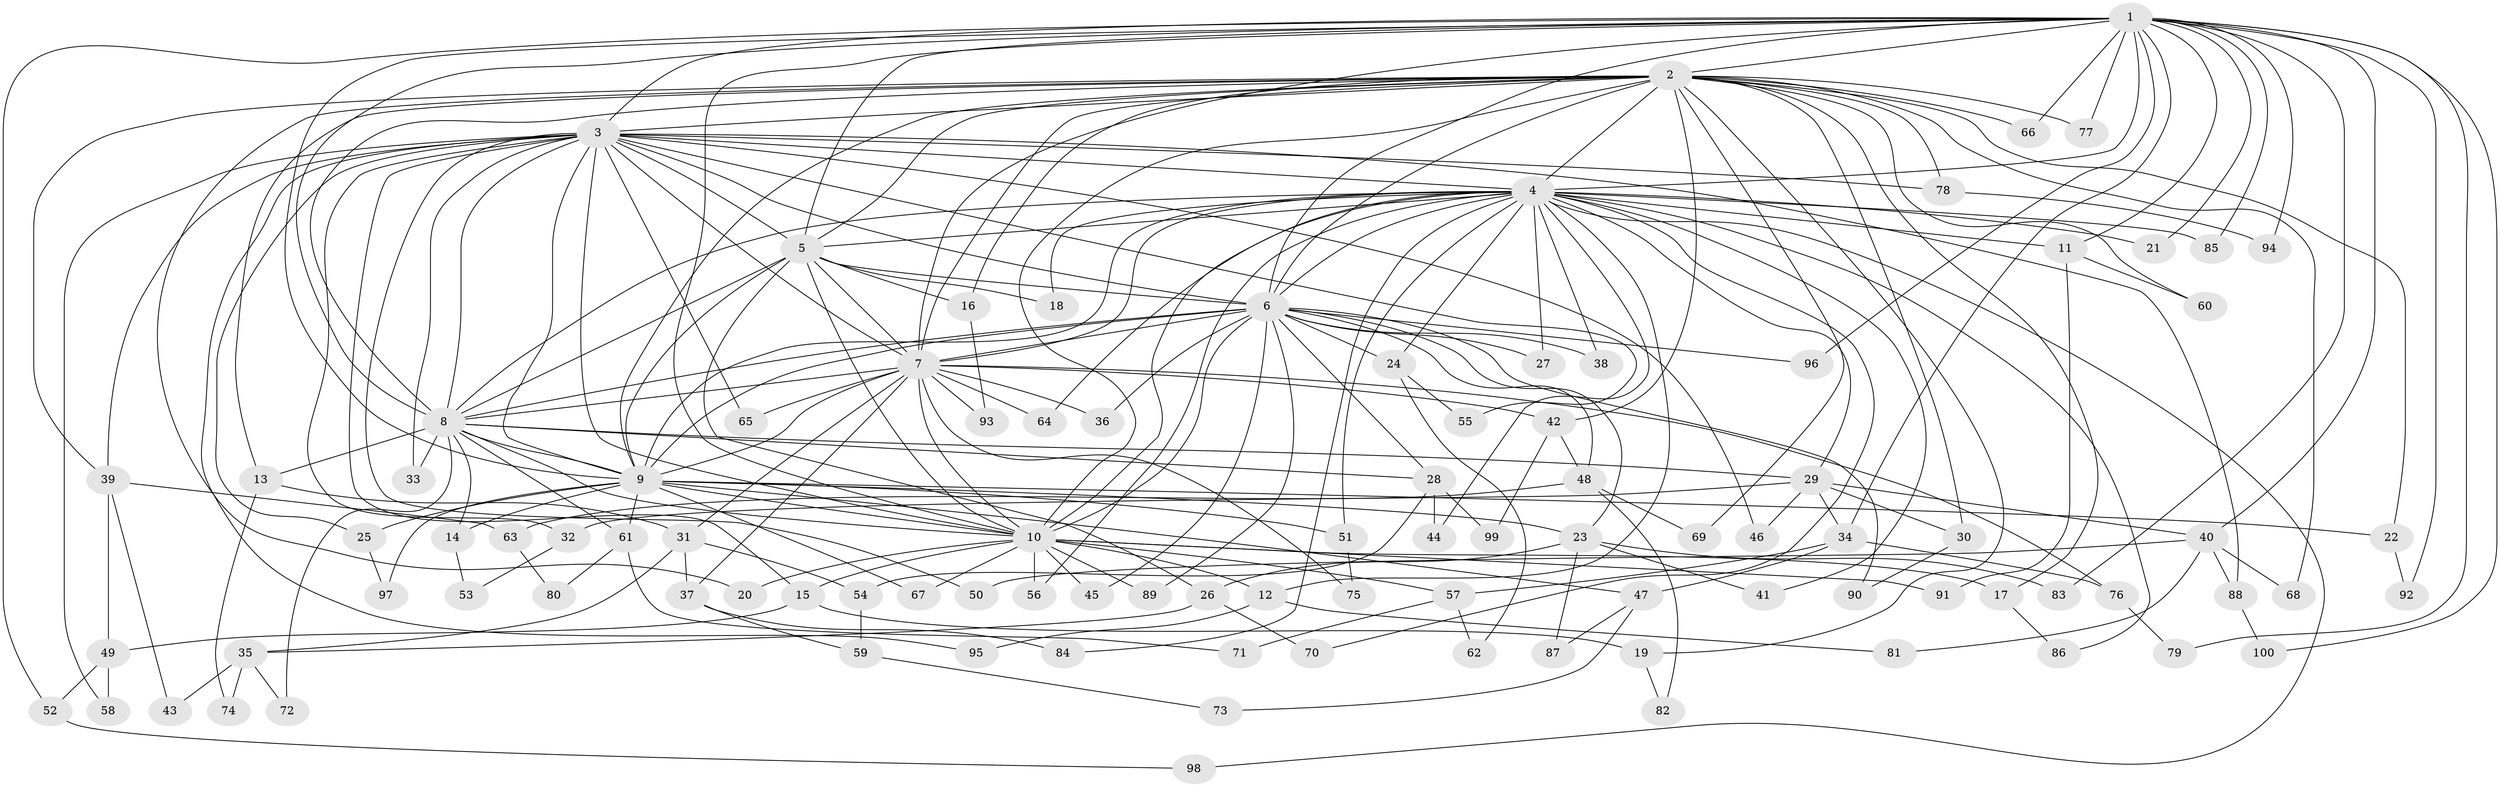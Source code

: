 // Generated by graph-tools (version 1.1) at 2025/35/03/09/25 02:35:05]
// undirected, 100 vertices, 225 edges
graph export_dot {
graph [start="1"]
  node [color=gray90,style=filled];
  1;
  2;
  3;
  4;
  5;
  6;
  7;
  8;
  9;
  10;
  11;
  12;
  13;
  14;
  15;
  16;
  17;
  18;
  19;
  20;
  21;
  22;
  23;
  24;
  25;
  26;
  27;
  28;
  29;
  30;
  31;
  32;
  33;
  34;
  35;
  36;
  37;
  38;
  39;
  40;
  41;
  42;
  43;
  44;
  45;
  46;
  47;
  48;
  49;
  50;
  51;
  52;
  53;
  54;
  55;
  56;
  57;
  58;
  59;
  60;
  61;
  62;
  63;
  64;
  65;
  66;
  67;
  68;
  69;
  70;
  71;
  72;
  73;
  74;
  75;
  76;
  77;
  78;
  79;
  80;
  81;
  82;
  83;
  84;
  85;
  86;
  87;
  88;
  89;
  90;
  91;
  92;
  93;
  94;
  95;
  96;
  97;
  98;
  99;
  100;
  1 -- 2;
  1 -- 3;
  1 -- 4;
  1 -- 5;
  1 -- 6;
  1 -- 7;
  1 -- 8;
  1 -- 9;
  1 -- 10;
  1 -- 11;
  1 -- 21;
  1 -- 34;
  1 -- 40;
  1 -- 52;
  1 -- 66;
  1 -- 77;
  1 -- 79;
  1 -- 83;
  1 -- 85;
  1 -- 92;
  1 -- 94;
  1 -- 96;
  1 -- 100;
  2 -- 3;
  2 -- 4;
  2 -- 5;
  2 -- 6;
  2 -- 7;
  2 -- 8;
  2 -- 9;
  2 -- 10;
  2 -- 13;
  2 -- 16;
  2 -- 17;
  2 -- 19;
  2 -- 20;
  2 -- 22;
  2 -- 30;
  2 -- 39;
  2 -- 42;
  2 -- 60;
  2 -- 66;
  2 -- 68;
  2 -- 69;
  2 -- 77;
  2 -- 78;
  3 -- 4;
  3 -- 5;
  3 -- 6;
  3 -- 7;
  3 -- 8;
  3 -- 9;
  3 -- 10;
  3 -- 15;
  3 -- 25;
  3 -- 32;
  3 -- 33;
  3 -- 39;
  3 -- 46;
  3 -- 50;
  3 -- 55;
  3 -- 58;
  3 -- 65;
  3 -- 78;
  3 -- 88;
  3 -- 95;
  4 -- 5;
  4 -- 6;
  4 -- 7;
  4 -- 8;
  4 -- 9;
  4 -- 10;
  4 -- 11;
  4 -- 12;
  4 -- 18;
  4 -- 21;
  4 -- 24;
  4 -- 27;
  4 -- 29;
  4 -- 38;
  4 -- 41;
  4 -- 44;
  4 -- 51;
  4 -- 56;
  4 -- 64;
  4 -- 70;
  4 -- 84;
  4 -- 85;
  4 -- 86;
  4 -- 98;
  5 -- 6;
  5 -- 7;
  5 -- 8;
  5 -- 9;
  5 -- 10;
  5 -- 16;
  5 -- 18;
  5 -- 26;
  6 -- 7;
  6 -- 8;
  6 -- 9;
  6 -- 10;
  6 -- 23;
  6 -- 24;
  6 -- 27;
  6 -- 28;
  6 -- 36;
  6 -- 38;
  6 -- 45;
  6 -- 48;
  6 -- 89;
  6 -- 90;
  6 -- 96;
  7 -- 8;
  7 -- 9;
  7 -- 10;
  7 -- 31;
  7 -- 36;
  7 -- 37;
  7 -- 42;
  7 -- 64;
  7 -- 65;
  7 -- 75;
  7 -- 76;
  7 -- 93;
  8 -- 9;
  8 -- 10;
  8 -- 13;
  8 -- 14;
  8 -- 28;
  8 -- 29;
  8 -- 33;
  8 -- 61;
  8 -- 72;
  9 -- 10;
  9 -- 14;
  9 -- 22;
  9 -- 23;
  9 -- 25;
  9 -- 47;
  9 -- 51;
  9 -- 61;
  9 -- 67;
  9 -- 97;
  10 -- 12;
  10 -- 15;
  10 -- 17;
  10 -- 20;
  10 -- 45;
  10 -- 56;
  10 -- 57;
  10 -- 67;
  10 -- 89;
  10 -- 91;
  11 -- 60;
  11 -- 91;
  12 -- 81;
  12 -- 95;
  13 -- 31;
  13 -- 74;
  14 -- 53;
  15 -- 19;
  15 -- 49;
  16 -- 93;
  17 -- 86;
  19 -- 82;
  22 -- 92;
  23 -- 26;
  23 -- 41;
  23 -- 83;
  23 -- 87;
  24 -- 55;
  24 -- 62;
  25 -- 97;
  26 -- 35;
  26 -- 70;
  28 -- 44;
  28 -- 54;
  28 -- 99;
  29 -- 30;
  29 -- 32;
  29 -- 34;
  29 -- 40;
  29 -- 46;
  30 -- 90;
  31 -- 35;
  31 -- 37;
  31 -- 54;
  32 -- 53;
  34 -- 47;
  34 -- 57;
  34 -- 76;
  35 -- 43;
  35 -- 72;
  35 -- 74;
  37 -- 59;
  37 -- 84;
  39 -- 43;
  39 -- 49;
  39 -- 63;
  40 -- 50;
  40 -- 68;
  40 -- 81;
  40 -- 88;
  42 -- 48;
  42 -- 99;
  47 -- 73;
  47 -- 87;
  48 -- 63;
  48 -- 69;
  48 -- 82;
  49 -- 52;
  49 -- 58;
  51 -- 75;
  52 -- 98;
  54 -- 59;
  57 -- 62;
  57 -- 71;
  59 -- 73;
  61 -- 71;
  61 -- 80;
  63 -- 80;
  76 -- 79;
  78 -- 94;
  88 -- 100;
}
